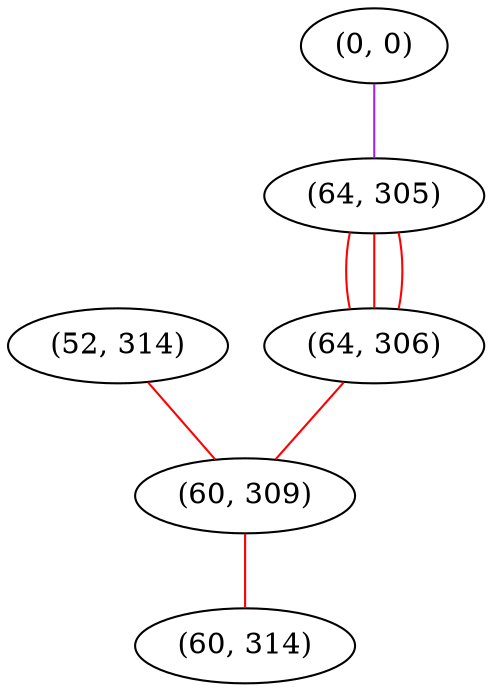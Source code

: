graph "" {
"(52, 314)";
"(0, 0)";
"(64, 305)";
"(64, 306)";
"(60, 309)";
"(60, 314)";
"(52, 314)" -- "(60, 309)"  [color=red, key=0, weight=1];
"(0, 0)" -- "(64, 305)"  [color=purple, key=0, weight=4];
"(64, 305)" -- "(64, 306)"  [color=red, key=0, weight=1];
"(64, 305)" -- "(64, 306)"  [color=red, key=1, weight=1];
"(64, 305)" -- "(64, 306)"  [color=red, key=2, weight=1];
"(64, 306)" -- "(60, 309)"  [color=red, key=0, weight=1];
"(60, 309)" -- "(60, 314)"  [color=red, key=0, weight=1];
}
